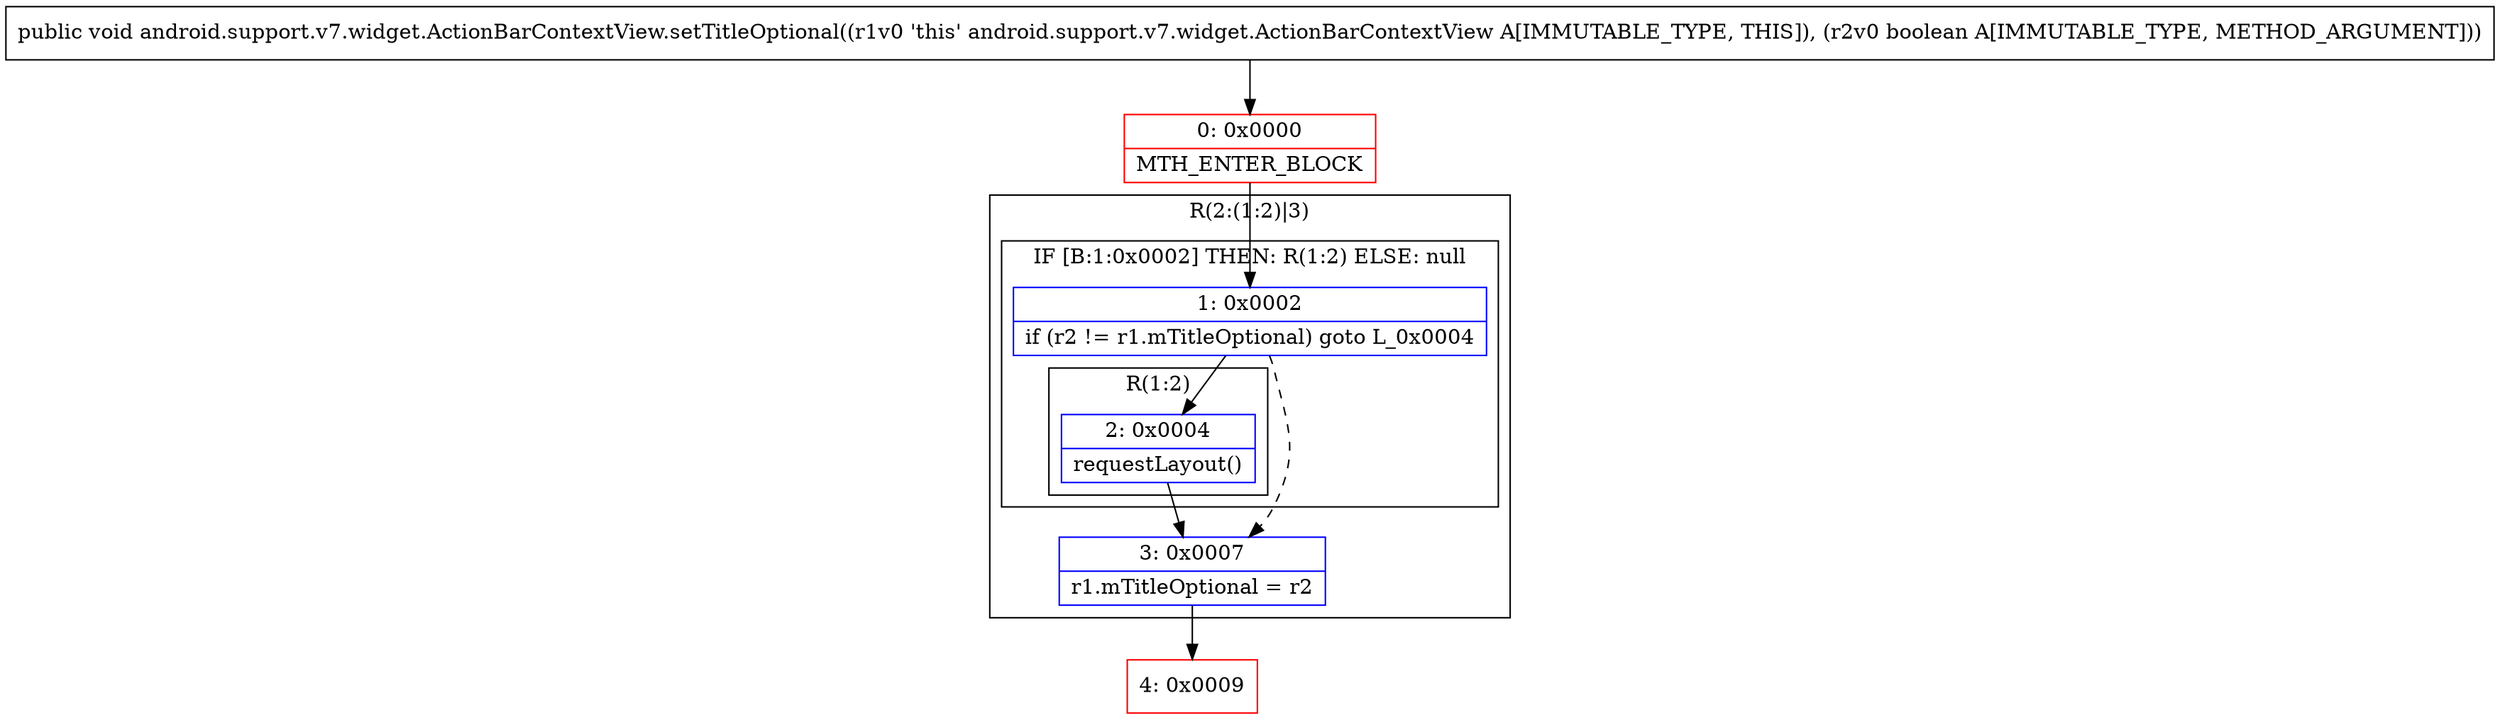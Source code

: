 digraph "CFG forandroid.support.v7.widget.ActionBarContextView.setTitleOptional(Z)V" {
subgraph cluster_Region_404895232 {
label = "R(2:(1:2)|3)";
node [shape=record,color=blue];
subgraph cluster_IfRegion_601969094 {
label = "IF [B:1:0x0002] THEN: R(1:2) ELSE: null";
node [shape=record,color=blue];
Node_1 [shape=record,label="{1\:\ 0x0002|if (r2 != r1.mTitleOptional) goto L_0x0004\l}"];
subgraph cluster_Region_712979597 {
label = "R(1:2)";
node [shape=record,color=blue];
Node_2 [shape=record,label="{2\:\ 0x0004|requestLayout()\l}"];
}
}
Node_3 [shape=record,label="{3\:\ 0x0007|r1.mTitleOptional = r2\l}"];
}
Node_0 [shape=record,color=red,label="{0\:\ 0x0000|MTH_ENTER_BLOCK\l}"];
Node_4 [shape=record,color=red,label="{4\:\ 0x0009}"];
MethodNode[shape=record,label="{public void android.support.v7.widget.ActionBarContextView.setTitleOptional((r1v0 'this' android.support.v7.widget.ActionBarContextView A[IMMUTABLE_TYPE, THIS]), (r2v0 boolean A[IMMUTABLE_TYPE, METHOD_ARGUMENT])) }"];
MethodNode -> Node_0;
Node_1 -> Node_2;
Node_1 -> Node_3[style=dashed];
Node_2 -> Node_3;
Node_3 -> Node_4;
Node_0 -> Node_1;
}

